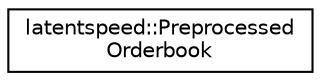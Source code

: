 digraph "Graphical Class Hierarchy"
{
 // LATEX_PDF_SIZE
  edge [fontname="Helvetica",fontsize="10",labelfontname="Helvetica",labelfontsize="10"];
  node [fontname="Helvetica",fontsize="10",shape=record];
  rankdir="LR";
  Node0 [label="latentspeed::Preprocessed\lOrderbook",height=0.2,width=0.4,color="black", fillcolor="white", style="filled",URL="$structlatentspeed_1_1PreprocessedOrderbook.html",tooltip="Preprocessed order book data from market data pipeline."];
}
